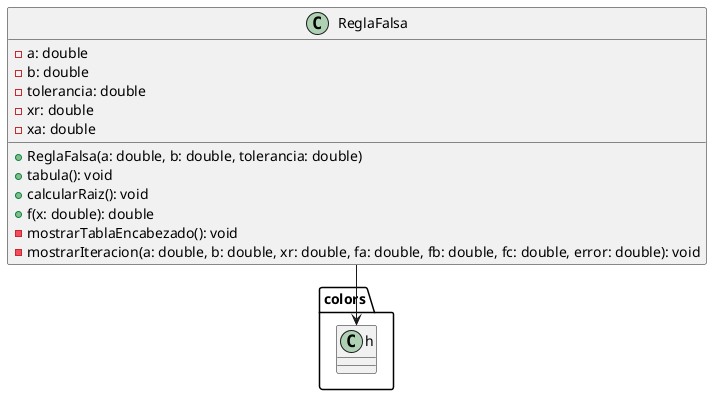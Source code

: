 @startuml Regla Falsa
class ReglaFalsa {
  - a: double
  - b: double
  - tolerancia: double
  - xr: double
  - xa: double
  + ReglaFalsa(a: double, b: double, tolerancia: double)
  + tabula(): void
  + calcularRaiz(): void
  + f(x: double): double
  - mostrarTablaEncabezado(): void
  - mostrarIteracion(a: double, b: double, xr: double, fa: double, fb: double, fc: double, error: double): void
}

ReglaFalsa --> "colors.h"
ReglaFalsa --> "ReglaFalsa.h"

@enduml